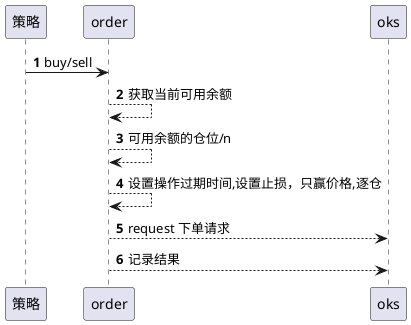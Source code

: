 @startuml
'https://plantuml.com/sequence-diagram

autonumber

策略 -> order: buy/sell
order --> order: 获取当前可用余额
order --> order: 可用余额的仓位/n
order --> order: 设置操作过期时间,设置止损，只赢价格,逐仓
order-->oks: request 下单请求
oks<--order: 记录结果
@enduml